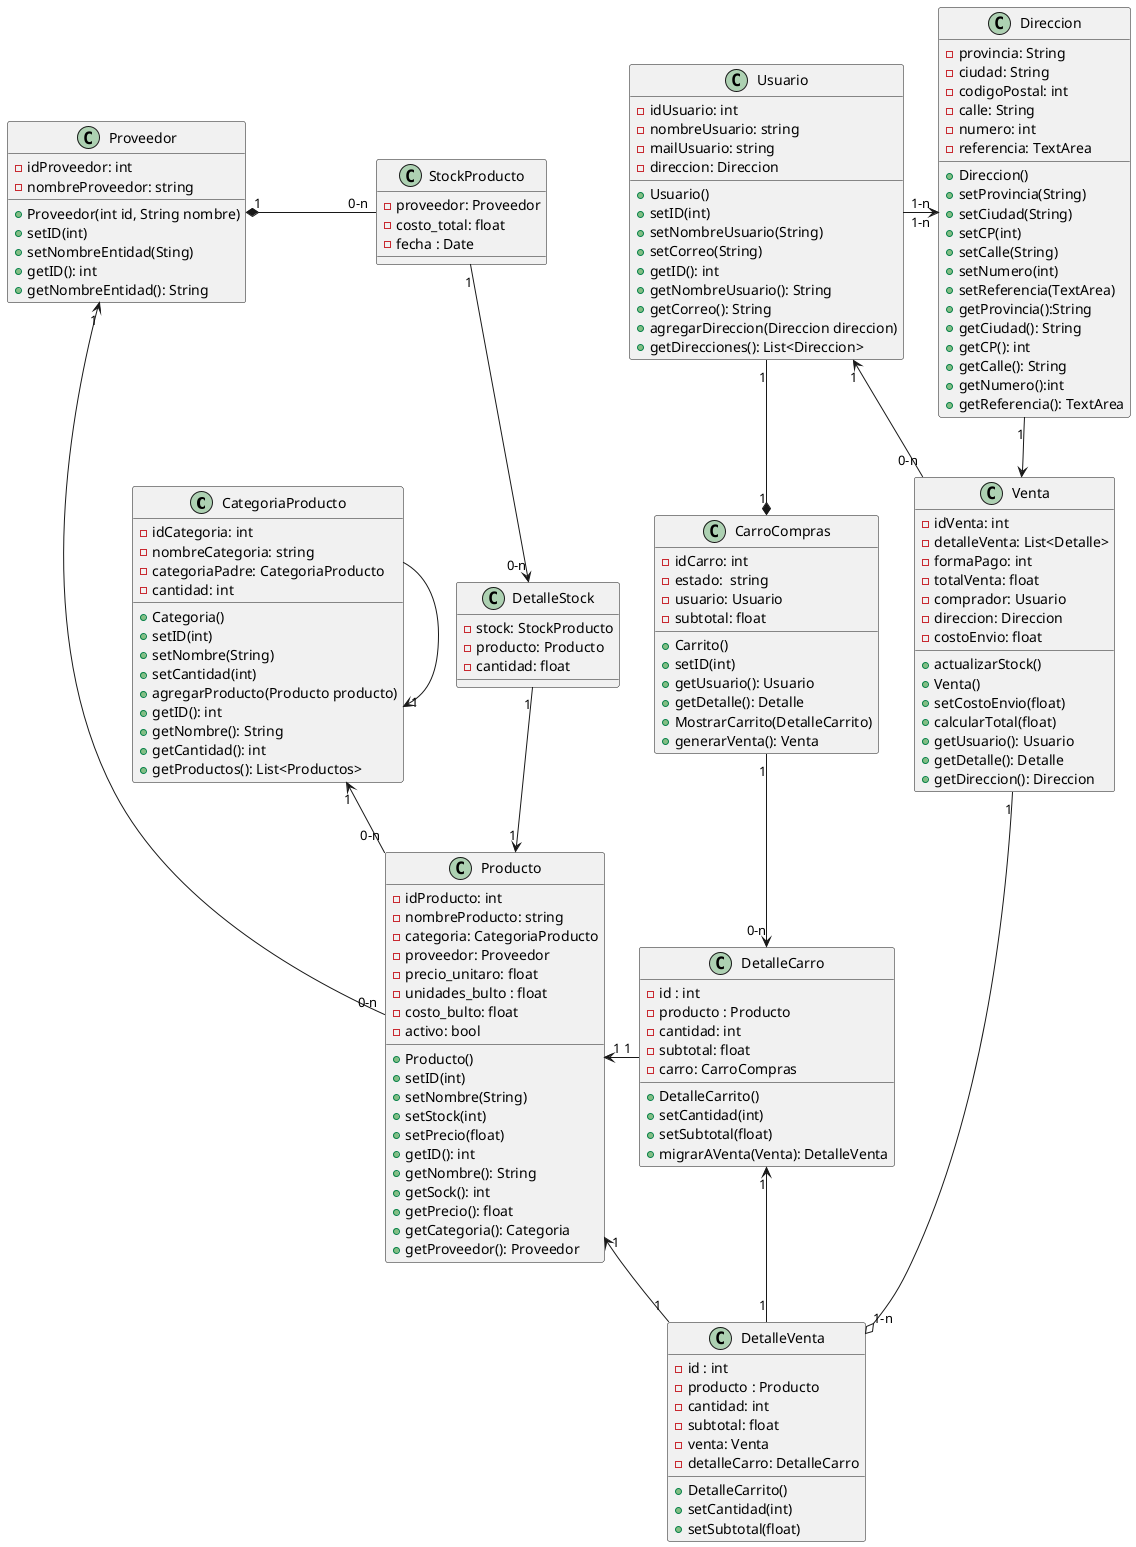 @startuml Class Diagram

class CategoriaProducto{
    - idCategoria: int
    - nombreCategoria: string
    - categoriaPadre: CategoriaProducto
    - cantidad: int


    + Categoria()
    + setID(int)
    + setNombre(String)
    + setCantidad(int)
    + agregarProducto(Producto producto)
    + getID(): int
    + getNombre(): String
    + getCantidad(): int
    + getProductos(): List<Productos>

}

class Proveedor{
    - idProveedor: int
    - nombreProveedor: string

    + Proveedor(int id, String nombre)
    + setID(int)
    + setNombreEntidad(Sting)
    + getID(): int
    + getNombreEntidad(): String


}

class Producto{
    - idProducto: int
    - nombreProducto: string
    - categoria: CategoriaProducto
    - proveedor: Proveedor
    - precio_unitaro: float
    - unidades_bulto : float
    - costo_bulto: float
    - activo: bool

    + Producto()
    + setID(int)
    + setNombre(String)
    + setStock(int)
    + setPrecio(float)
    + getID(): int
    + getNombre(): String
    + getSock(): int
    + getPrecio(): float
    + getCategoria(): Categoria
    + getProveedor(): Proveedor
}

class CarroCompras{
    - idCarro: int
    - estado:  string
    - usuario: Usuario
    - subtotal: float

    + Carrito()
    + setID(int)
    + getUsuario(): Usuario
    + getDetalle(): Detalle
    + MostrarCarrito(DetalleCarrito)
    + generarVenta(): Venta

}

class Usuario{
    - idUsuario: int
    - nombreUsuario: string
    - mailUsuario: string
    - direccion: Direccion

    + Usuario()
    + setID(int)
    + setNombreUsuario(String)
    + setCorreo(String)
    + getID(): int
    + getNombreUsuario(): String
    + getCorreo(): String
    + agregarDireccion(Direccion direccion)
    + getDirecciones(): List<Direccion>

}
class Direccion{
    - provincia: String
    - ciudad: String
    - codigoPostal: int
    - calle: String
    - numero: int
    - referencia: TextArea

    + Direccion()
    + setProvincia(String)
    + setCiudad(String)
    + setCP(int)
    + setCalle(String)
    + setNumero(int)
    + setReferencia(TextArea)
    + getProvincia():String
    + getCiudad(): String
    + getCP(): int
    + getCalle(): String
    + getNumero():int
    + getReferencia(): TextArea


}

class DetalleVenta{
    - id : int
    - producto : Producto
    - cantidad: int
    - subtotal: float
    - venta: Venta
    - detalleCarro: DetalleCarro

    + DetalleCarrito()
    + setCantidad(int)
    + setSubtotal(float)
}

class DetalleCarro{
    - id : int
    - producto : Producto
    - cantidad: int
    - subtotal: float
    - carro: CarroCompras

    + DetalleCarrito()
    + setCantidad(int)
    + setSubtotal(float)
    + migrarAVenta(Venta): DetalleVenta
}

class StockProducto{
    - proveedor: Proveedor
    - costo_total: float
    - fecha : Date
}

class DetalleStock{
    - stock: StockProducto
    - producto: Producto
    - cantidad: float
}

class Venta{
    - idVenta: int
    - detalleVenta: List<Detalle>
    - formaPago: int
    - totalVenta: float
    - comprador: Usuario
    - direccion: Direccion
    - costoEnvio: float

    + actualizarStock()
    + Venta()
    + setCostoEnvio(float)
    + calcularTotal(float)
    + getUsuario(): Usuario
    + getDetalle(): Detalle
    + getDireccion(): Direccion
}

StockProducto "0-n" --left--* "1" Proveedor
CategoriaProducto --> "1" CategoriaProducto
Producto "0-n" -up-> "1" CategoriaProducto
Producto "0-n" -up-> "1" Proveedor
CarroCompras "1" --> "0-n" DetalleCarro
Usuario "1" --* "1" CarroCompras
Usuario "1" <-- "0-n" Venta
Usuario "1-n" -right-> "1-n" Direccion
DetalleVenta "1" -up-> "1" Producto
DetalleCarro "1" -left-> "1" Producto
Venta "1" --o "1-n" DetalleVenta
Direccion "1" --> Venta
StockProducto "1" -down-> "0-n" DetalleStock
DetalleStock "1" -down-> "1" Producto
DetalleCarro "1" <-down- "1" DetalleVenta

@enduml